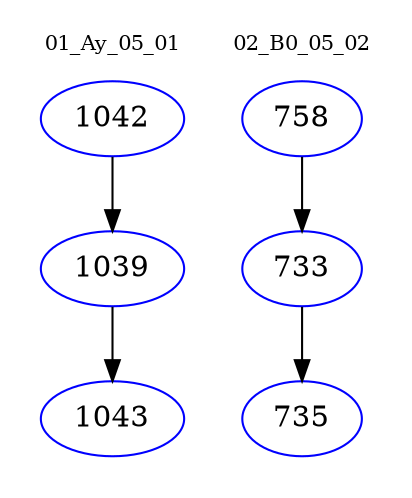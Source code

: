 digraph{
subgraph cluster_0 {
color = white
label = "01_Ay_05_01";
fontsize=10;
T0_1042 [label="1042", color="blue"]
T0_1042 -> T0_1039 [color="black"]
T0_1039 [label="1039", color="blue"]
T0_1039 -> T0_1043 [color="black"]
T0_1043 [label="1043", color="blue"]
}
subgraph cluster_1 {
color = white
label = "02_B0_05_02";
fontsize=10;
T1_758 [label="758", color="blue"]
T1_758 -> T1_733 [color="black"]
T1_733 [label="733", color="blue"]
T1_733 -> T1_735 [color="black"]
T1_735 [label="735", color="blue"]
}
}
